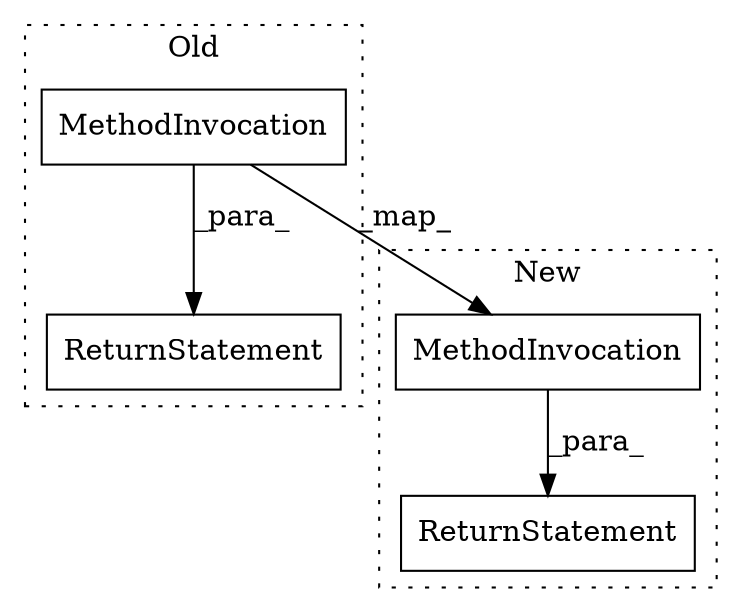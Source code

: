 digraph G {
subgraph cluster0 {
2 [label="MethodInvocation" a="32" s="48112,48410" l="17,1" shape="box"];
3 [label="ReturnStatement" a="41" s="48441" l="7" shape="box"];
label = "Old";
style="dotted";
}
subgraph cluster1 {
1 [label="MethodInvocation" a="32" s="48467,48733" l="17,1" shape="box"];
4 [label="ReturnStatement" a="41" s="48455" l="7" shape="box"];
label = "New";
style="dotted";
}
1 -> 4 [label="_para_"];
2 -> 1 [label="_map_"];
2 -> 3 [label="_para_"];
}